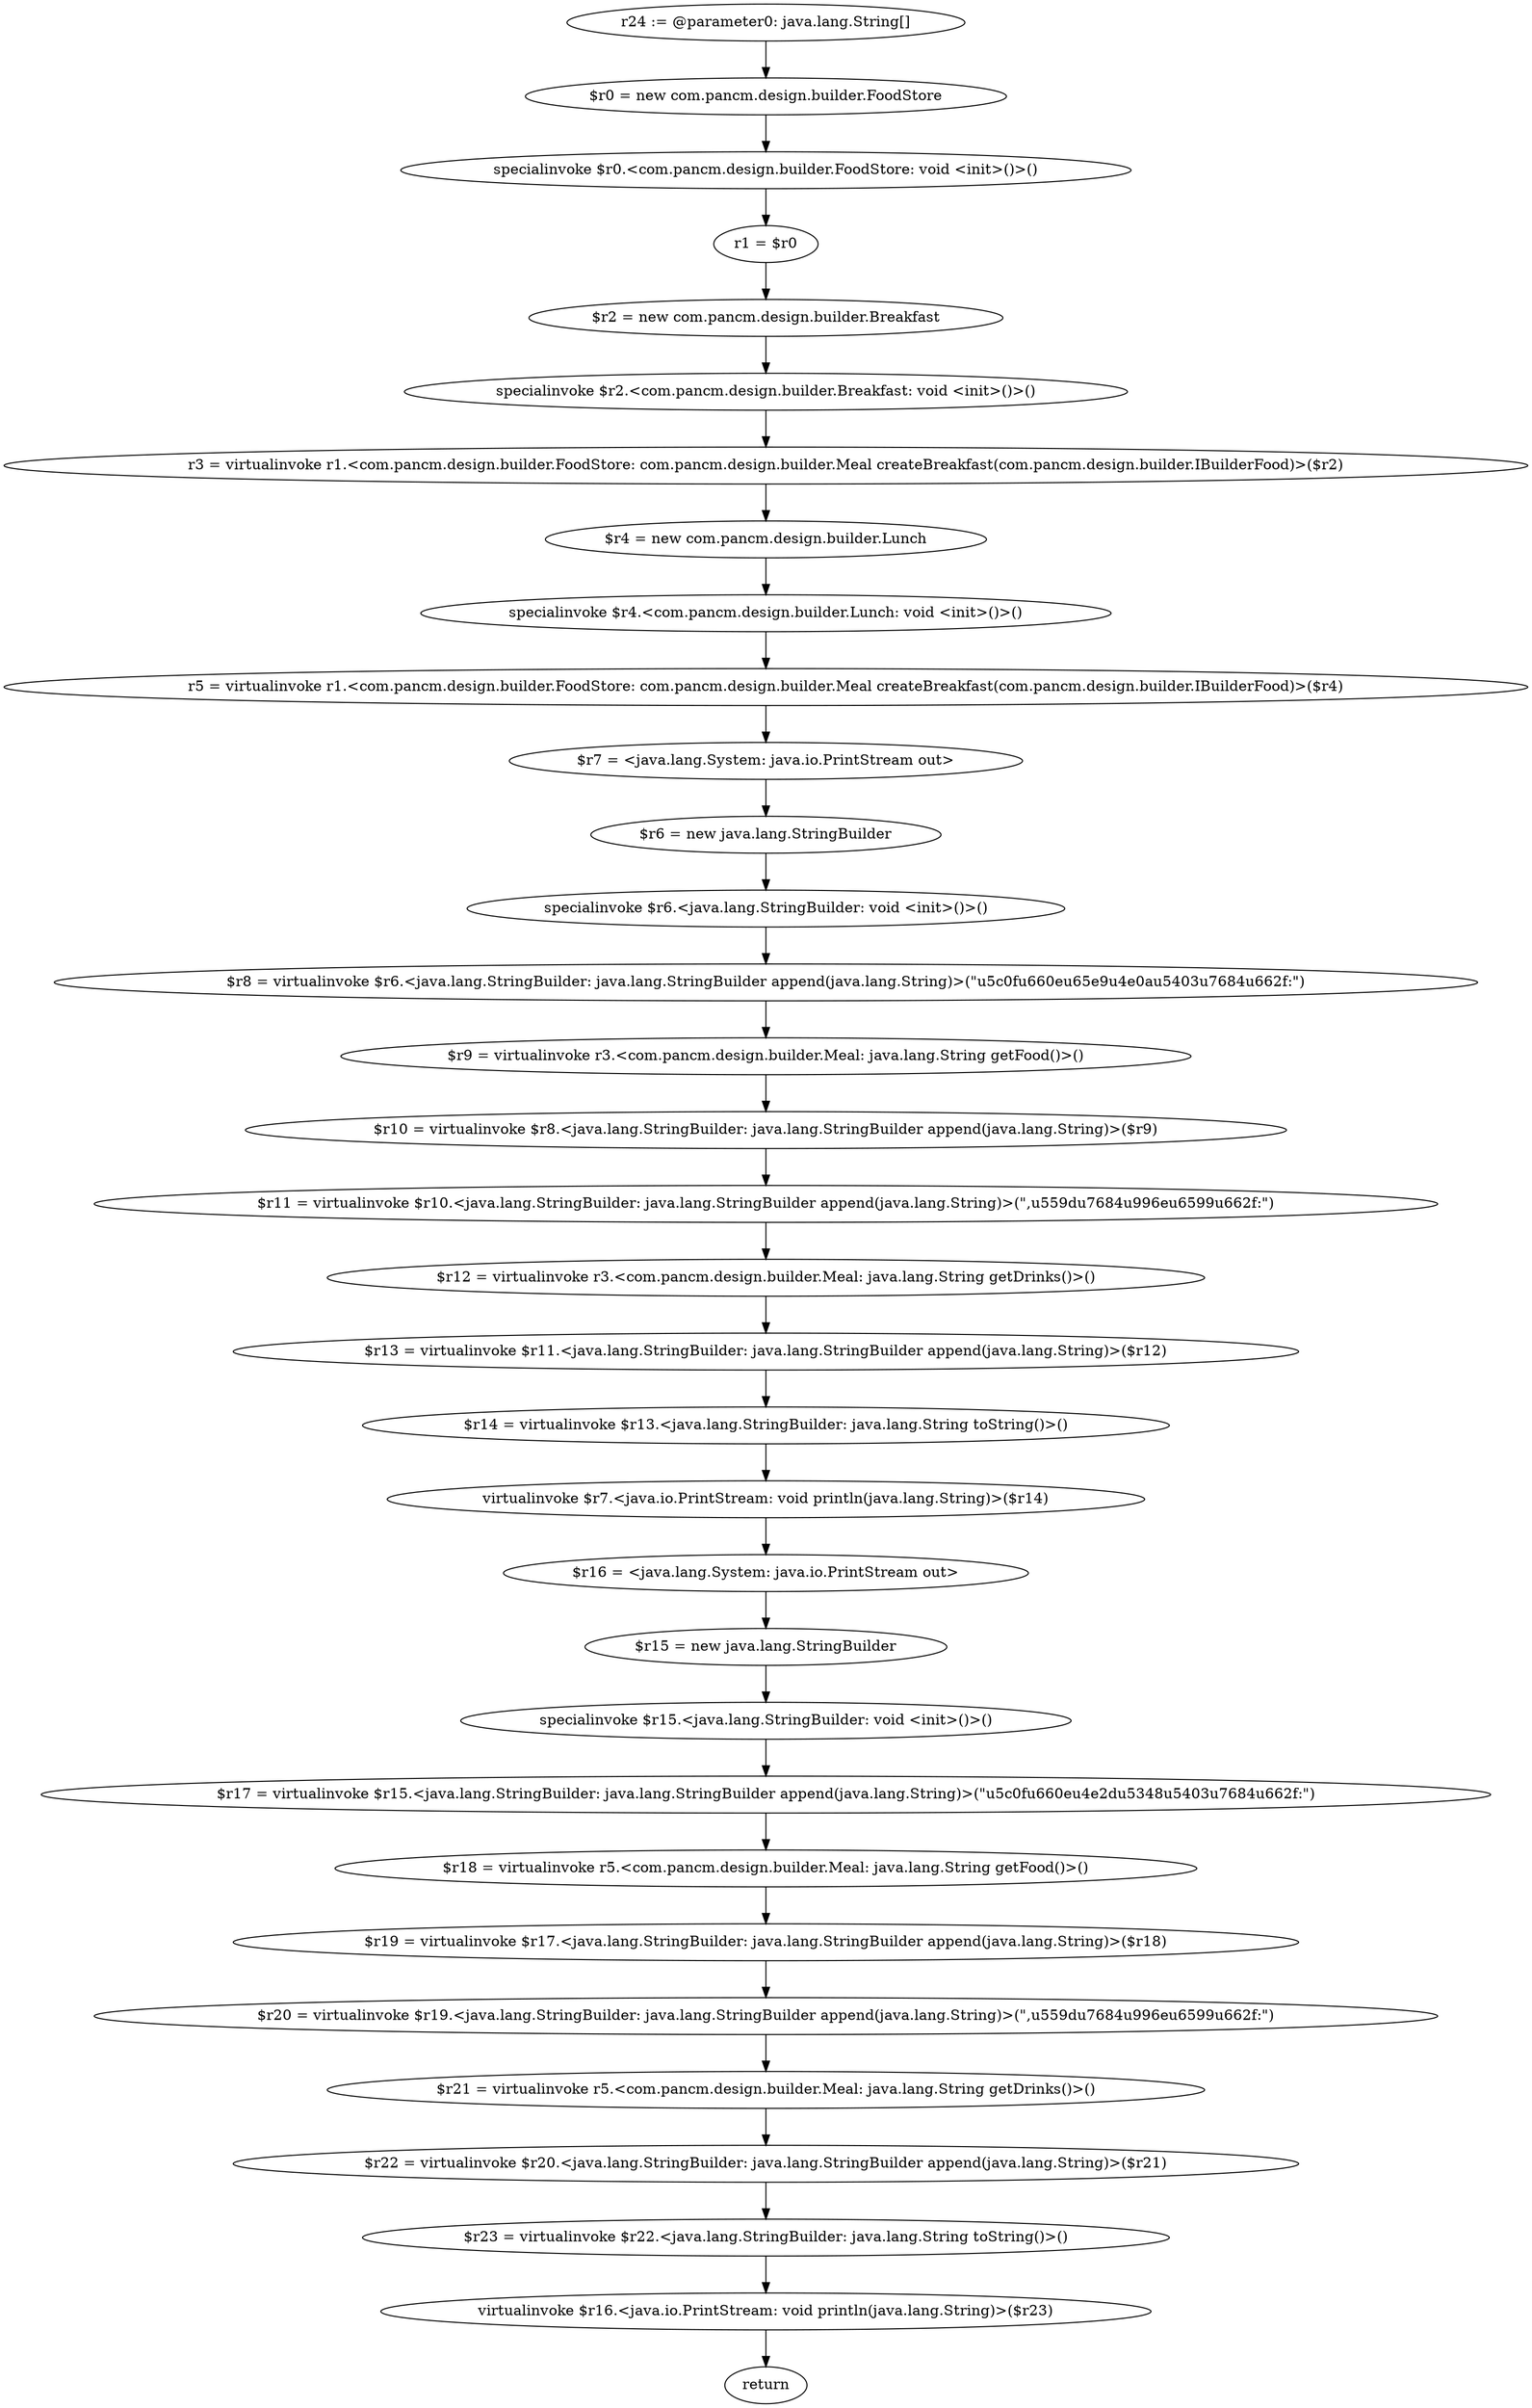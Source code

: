 digraph "unitGraph" {
    "r24 := @parameter0: java.lang.String[]"
    "$r0 = new com.pancm.design.builder.FoodStore"
    "specialinvoke $r0.<com.pancm.design.builder.FoodStore: void <init>()>()"
    "r1 = $r0"
    "$r2 = new com.pancm.design.builder.Breakfast"
    "specialinvoke $r2.<com.pancm.design.builder.Breakfast: void <init>()>()"
    "r3 = virtualinvoke r1.<com.pancm.design.builder.FoodStore: com.pancm.design.builder.Meal createBreakfast(com.pancm.design.builder.IBuilderFood)>($r2)"
    "$r4 = new com.pancm.design.builder.Lunch"
    "specialinvoke $r4.<com.pancm.design.builder.Lunch: void <init>()>()"
    "r5 = virtualinvoke r1.<com.pancm.design.builder.FoodStore: com.pancm.design.builder.Meal createBreakfast(com.pancm.design.builder.IBuilderFood)>($r4)"
    "$r7 = <java.lang.System: java.io.PrintStream out>"
    "$r6 = new java.lang.StringBuilder"
    "specialinvoke $r6.<java.lang.StringBuilder: void <init>()>()"
    "$r8 = virtualinvoke $r6.<java.lang.StringBuilder: java.lang.StringBuilder append(java.lang.String)>(\"\u5c0f\u660e\u65e9\u4e0a\u5403\u7684\u662f:\")"
    "$r9 = virtualinvoke r3.<com.pancm.design.builder.Meal: java.lang.String getFood()>()"
    "$r10 = virtualinvoke $r8.<java.lang.StringBuilder: java.lang.StringBuilder append(java.lang.String)>($r9)"
    "$r11 = virtualinvoke $r10.<java.lang.StringBuilder: java.lang.StringBuilder append(java.lang.String)>(\",\u559d\u7684\u996e\u6599\u662f:\")"
    "$r12 = virtualinvoke r3.<com.pancm.design.builder.Meal: java.lang.String getDrinks()>()"
    "$r13 = virtualinvoke $r11.<java.lang.StringBuilder: java.lang.StringBuilder append(java.lang.String)>($r12)"
    "$r14 = virtualinvoke $r13.<java.lang.StringBuilder: java.lang.String toString()>()"
    "virtualinvoke $r7.<java.io.PrintStream: void println(java.lang.String)>($r14)"
    "$r16 = <java.lang.System: java.io.PrintStream out>"
    "$r15 = new java.lang.StringBuilder"
    "specialinvoke $r15.<java.lang.StringBuilder: void <init>()>()"
    "$r17 = virtualinvoke $r15.<java.lang.StringBuilder: java.lang.StringBuilder append(java.lang.String)>(\"\u5c0f\u660e\u4e2d\u5348\u5403\u7684\u662f:\")"
    "$r18 = virtualinvoke r5.<com.pancm.design.builder.Meal: java.lang.String getFood()>()"
    "$r19 = virtualinvoke $r17.<java.lang.StringBuilder: java.lang.StringBuilder append(java.lang.String)>($r18)"
    "$r20 = virtualinvoke $r19.<java.lang.StringBuilder: java.lang.StringBuilder append(java.lang.String)>(\",\u559d\u7684\u996e\u6599\u662f:\")"
    "$r21 = virtualinvoke r5.<com.pancm.design.builder.Meal: java.lang.String getDrinks()>()"
    "$r22 = virtualinvoke $r20.<java.lang.StringBuilder: java.lang.StringBuilder append(java.lang.String)>($r21)"
    "$r23 = virtualinvoke $r22.<java.lang.StringBuilder: java.lang.String toString()>()"
    "virtualinvoke $r16.<java.io.PrintStream: void println(java.lang.String)>($r23)"
    "return"
    "r24 := @parameter0: java.lang.String[]"->"$r0 = new com.pancm.design.builder.FoodStore";
    "$r0 = new com.pancm.design.builder.FoodStore"->"specialinvoke $r0.<com.pancm.design.builder.FoodStore: void <init>()>()";
    "specialinvoke $r0.<com.pancm.design.builder.FoodStore: void <init>()>()"->"r1 = $r0";
    "r1 = $r0"->"$r2 = new com.pancm.design.builder.Breakfast";
    "$r2 = new com.pancm.design.builder.Breakfast"->"specialinvoke $r2.<com.pancm.design.builder.Breakfast: void <init>()>()";
    "specialinvoke $r2.<com.pancm.design.builder.Breakfast: void <init>()>()"->"r3 = virtualinvoke r1.<com.pancm.design.builder.FoodStore: com.pancm.design.builder.Meal createBreakfast(com.pancm.design.builder.IBuilderFood)>($r2)";
    "r3 = virtualinvoke r1.<com.pancm.design.builder.FoodStore: com.pancm.design.builder.Meal createBreakfast(com.pancm.design.builder.IBuilderFood)>($r2)"->"$r4 = new com.pancm.design.builder.Lunch";
    "$r4 = new com.pancm.design.builder.Lunch"->"specialinvoke $r4.<com.pancm.design.builder.Lunch: void <init>()>()";
    "specialinvoke $r4.<com.pancm.design.builder.Lunch: void <init>()>()"->"r5 = virtualinvoke r1.<com.pancm.design.builder.FoodStore: com.pancm.design.builder.Meal createBreakfast(com.pancm.design.builder.IBuilderFood)>($r4)";
    "r5 = virtualinvoke r1.<com.pancm.design.builder.FoodStore: com.pancm.design.builder.Meal createBreakfast(com.pancm.design.builder.IBuilderFood)>($r4)"->"$r7 = <java.lang.System: java.io.PrintStream out>";
    "$r7 = <java.lang.System: java.io.PrintStream out>"->"$r6 = new java.lang.StringBuilder";
    "$r6 = new java.lang.StringBuilder"->"specialinvoke $r6.<java.lang.StringBuilder: void <init>()>()";
    "specialinvoke $r6.<java.lang.StringBuilder: void <init>()>()"->"$r8 = virtualinvoke $r6.<java.lang.StringBuilder: java.lang.StringBuilder append(java.lang.String)>(\"\u5c0f\u660e\u65e9\u4e0a\u5403\u7684\u662f:\")";
    "$r8 = virtualinvoke $r6.<java.lang.StringBuilder: java.lang.StringBuilder append(java.lang.String)>(\"\u5c0f\u660e\u65e9\u4e0a\u5403\u7684\u662f:\")"->"$r9 = virtualinvoke r3.<com.pancm.design.builder.Meal: java.lang.String getFood()>()";
    "$r9 = virtualinvoke r3.<com.pancm.design.builder.Meal: java.lang.String getFood()>()"->"$r10 = virtualinvoke $r8.<java.lang.StringBuilder: java.lang.StringBuilder append(java.lang.String)>($r9)";
    "$r10 = virtualinvoke $r8.<java.lang.StringBuilder: java.lang.StringBuilder append(java.lang.String)>($r9)"->"$r11 = virtualinvoke $r10.<java.lang.StringBuilder: java.lang.StringBuilder append(java.lang.String)>(\",\u559d\u7684\u996e\u6599\u662f:\")";
    "$r11 = virtualinvoke $r10.<java.lang.StringBuilder: java.lang.StringBuilder append(java.lang.String)>(\",\u559d\u7684\u996e\u6599\u662f:\")"->"$r12 = virtualinvoke r3.<com.pancm.design.builder.Meal: java.lang.String getDrinks()>()";
    "$r12 = virtualinvoke r3.<com.pancm.design.builder.Meal: java.lang.String getDrinks()>()"->"$r13 = virtualinvoke $r11.<java.lang.StringBuilder: java.lang.StringBuilder append(java.lang.String)>($r12)";
    "$r13 = virtualinvoke $r11.<java.lang.StringBuilder: java.lang.StringBuilder append(java.lang.String)>($r12)"->"$r14 = virtualinvoke $r13.<java.lang.StringBuilder: java.lang.String toString()>()";
    "$r14 = virtualinvoke $r13.<java.lang.StringBuilder: java.lang.String toString()>()"->"virtualinvoke $r7.<java.io.PrintStream: void println(java.lang.String)>($r14)";
    "virtualinvoke $r7.<java.io.PrintStream: void println(java.lang.String)>($r14)"->"$r16 = <java.lang.System: java.io.PrintStream out>";
    "$r16 = <java.lang.System: java.io.PrintStream out>"->"$r15 = new java.lang.StringBuilder";
    "$r15 = new java.lang.StringBuilder"->"specialinvoke $r15.<java.lang.StringBuilder: void <init>()>()";
    "specialinvoke $r15.<java.lang.StringBuilder: void <init>()>()"->"$r17 = virtualinvoke $r15.<java.lang.StringBuilder: java.lang.StringBuilder append(java.lang.String)>(\"\u5c0f\u660e\u4e2d\u5348\u5403\u7684\u662f:\")";
    "$r17 = virtualinvoke $r15.<java.lang.StringBuilder: java.lang.StringBuilder append(java.lang.String)>(\"\u5c0f\u660e\u4e2d\u5348\u5403\u7684\u662f:\")"->"$r18 = virtualinvoke r5.<com.pancm.design.builder.Meal: java.lang.String getFood()>()";
    "$r18 = virtualinvoke r5.<com.pancm.design.builder.Meal: java.lang.String getFood()>()"->"$r19 = virtualinvoke $r17.<java.lang.StringBuilder: java.lang.StringBuilder append(java.lang.String)>($r18)";
    "$r19 = virtualinvoke $r17.<java.lang.StringBuilder: java.lang.StringBuilder append(java.lang.String)>($r18)"->"$r20 = virtualinvoke $r19.<java.lang.StringBuilder: java.lang.StringBuilder append(java.lang.String)>(\",\u559d\u7684\u996e\u6599\u662f:\")";
    "$r20 = virtualinvoke $r19.<java.lang.StringBuilder: java.lang.StringBuilder append(java.lang.String)>(\",\u559d\u7684\u996e\u6599\u662f:\")"->"$r21 = virtualinvoke r5.<com.pancm.design.builder.Meal: java.lang.String getDrinks()>()";
    "$r21 = virtualinvoke r5.<com.pancm.design.builder.Meal: java.lang.String getDrinks()>()"->"$r22 = virtualinvoke $r20.<java.lang.StringBuilder: java.lang.StringBuilder append(java.lang.String)>($r21)";
    "$r22 = virtualinvoke $r20.<java.lang.StringBuilder: java.lang.StringBuilder append(java.lang.String)>($r21)"->"$r23 = virtualinvoke $r22.<java.lang.StringBuilder: java.lang.String toString()>()";
    "$r23 = virtualinvoke $r22.<java.lang.StringBuilder: java.lang.String toString()>()"->"virtualinvoke $r16.<java.io.PrintStream: void println(java.lang.String)>($r23)";
    "virtualinvoke $r16.<java.io.PrintStream: void println(java.lang.String)>($r23)"->"return";
}
